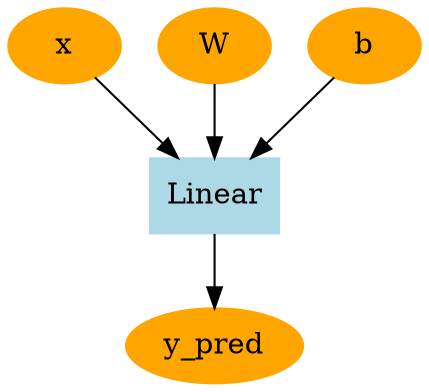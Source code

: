 digraph g {
4409807568 [label="y_pred", color=orange, style=filled]
4424538320 [label="Linear", color=lightblue, style=filled, shape=box]
4424538640 -> 4424538320
4400326992 -> 4424538320
4398830928 -> 4424538320
4424538320 -> 4409807568
4424538640 [label="x", color=orange, style=filled]
4400326992 [label="W", color=orange, style=filled]
4398830928 [label="b", color=orange, style=filled]
}